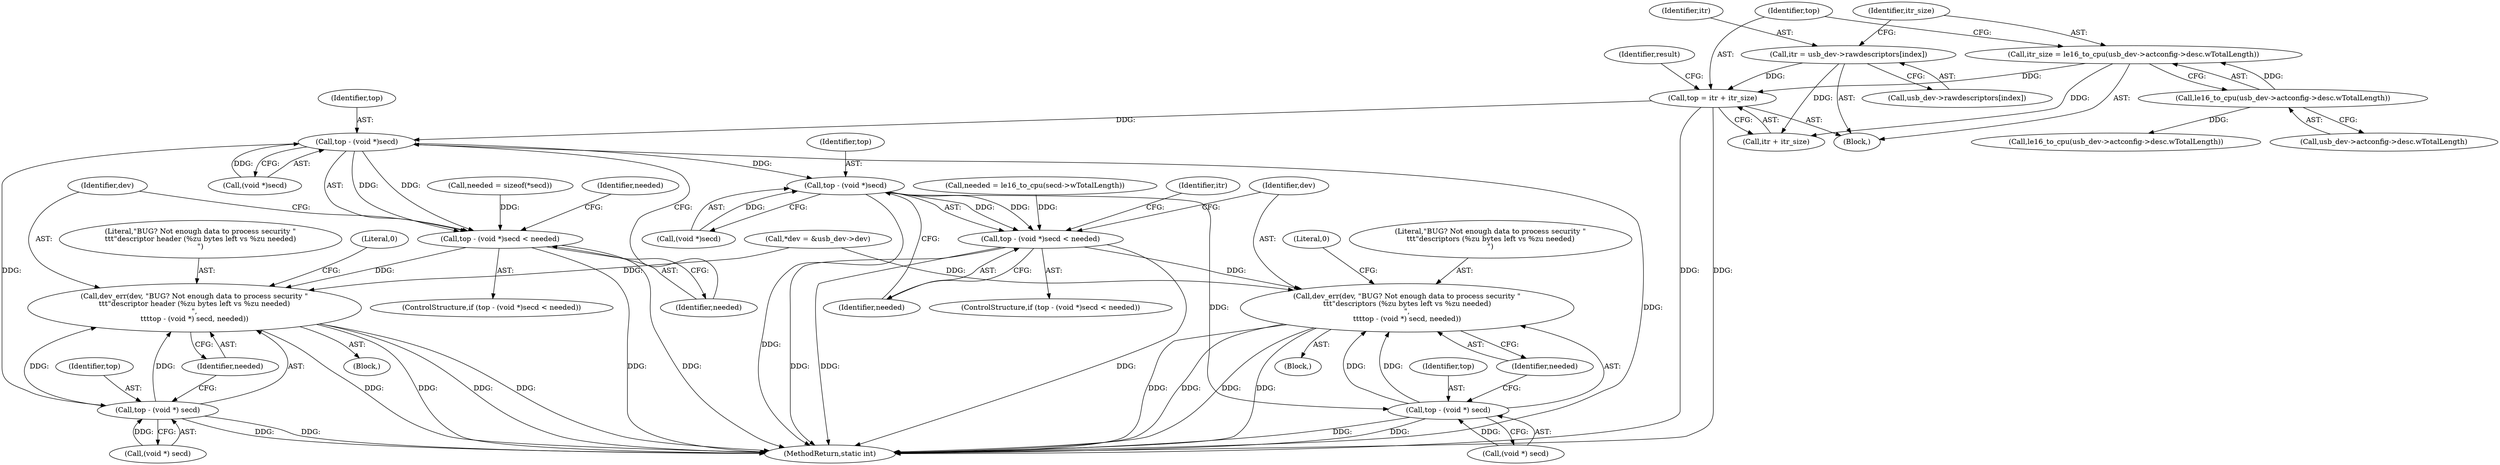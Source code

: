 digraph "0_linux_704620afc70cf47abb9d6a1a57f3825d2bca49cf_1@integer" {
"1000171" [label="(Call,top = itr + itr_size)"];
"1000154" [label="(Call,itr = usb_dev->rawdescriptors[index])"];
"1000161" [label="(Call,itr_size = le16_to_cpu(usb_dev->actconfig->desc.wTotalLength))"];
"1000163" [label="(Call,le16_to_cpu(usb_dev->actconfig->desc.wTotalLength))"];
"1000218" [label="(Call,top - (void *)secd)"];
"1000217" [label="(Call,top - (void *)secd < needed)"];
"1000225" [label="(Call,dev_err(dev, \"BUG? Not enough data to process security \"\n\t\t\t\"descriptor header (%zu bytes left vs %zu needed)\n\",\n\t\t\ttop - (void *) secd, needed))"];
"1000228" [label="(Call,top - (void *) secd)"];
"1000244" [label="(Call,top - (void *)secd)"];
"1000243" [label="(Call,top - (void *)secd < needed)"];
"1000251" [label="(Call,dev_err(dev, \"BUG? Not enough data to process security \"\n\t\t\t\"descriptors (%zu bytes left vs %zu needed)\n\",\n\t\t\ttop - (void *) secd, needed))"];
"1000254" [label="(Call,top - (void *) secd)"];
"1000242" [label="(ControlStructure,if (top - (void *)secd < needed))"];
"1000250" [label="(Block,)"];
"1000224" [label="(Block,)"];
"1000243" [label="(Call,top - (void *)secd < needed)"];
"1000220" [label="(Call,(void *)secd)"];
"1000246" [label="(Call,(void *)secd)"];
"1000177" [label="(Identifier,result)"];
"1000223" [label="(Identifier,needed)"];
"1000252" [label="(Identifier,dev)"];
"1000256" [label="(Call,(void *) secd)"];
"1000249" [label="(Identifier,needed)"];
"1000381" [label="(MethodReturn,static int)"];
"1000155" [label="(Identifier,itr)"];
"1000225" [label="(Call,dev_err(dev, \"BUG? Not enough data to process security \"\n\t\t\t\"descriptor header (%zu bytes left vs %zu needed)\n\",\n\t\t\ttop - (void *) secd, needed))"];
"1000171" [label="(Call,top = itr + itr_size)"];
"1000251" [label="(Call,dev_err(dev, \"BUG? Not enough data to process security \"\n\t\t\t\"descriptors (%zu bytes left vs %zu needed)\n\",\n\t\t\ttop - (void *) secd, needed))"];
"1000184" [label="(Call,le16_to_cpu(usb_dev->actconfig->desc.wTotalLength))"];
"1000161" [label="(Call,itr_size = le16_to_cpu(usb_dev->actconfig->desc.wTotalLength))"];
"1000156" [label="(Call,usb_dev->rawdescriptors[index])"];
"1000164" [label="(Call,usb_dev->actconfig->desc.wTotalLength)"];
"1000219" [label="(Identifier,top)"];
"1000216" [label="(ControlStructure,if (top - (void *)secd < needed))"];
"1000230" [label="(Call,(void *) secd)"];
"1000211" [label="(Call,needed = sizeof(*secd))"];
"1000245" [label="(Identifier,top)"];
"1000237" [label="(Identifier,needed)"];
"1000217" [label="(Call,top - (void *)secd < needed)"];
"1000229" [label="(Identifier,top)"];
"1000162" [label="(Identifier,itr_size)"];
"1000255" [label="(Identifier,top)"];
"1000163" [label="(Call,le16_to_cpu(usb_dev->actconfig->desc.wTotalLength))"];
"1000235" [label="(Literal,0)"];
"1000228" [label="(Call,top - (void *) secd)"];
"1000233" [label="(Identifier,needed)"];
"1000244" [label="(Call,top - (void *)secd)"];
"1000253" [label="(Literal,\"BUG? Not enough data to process security \"\n\t\t\t\"descriptors (%zu bytes left vs %zu needed)\n\")"];
"1000154" [label="(Call,itr = usb_dev->rawdescriptors[index])"];
"1000226" [label="(Identifier,dev)"];
"1000263" [label="(Identifier,itr)"];
"1000261" [label="(Literal,0)"];
"1000173" [label="(Call,itr + itr_size)"];
"1000218" [label="(Call,top - (void *)secd)"];
"1000105" [label="(Block,)"];
"1000259" [label="(Identifier,needed)"];
"1000172" [label="(Identifier,top)"];
"1000236" [label="(Call,needed = le16_to_cpu(secd->wTotalLength))"];
"1000123" [label="(Call,*dev = &usb_dev->dev)"];
"1000227" [label="(Literal,\"BUG? Not enough data to process security \"\n\t\t\t\"descriptor header (%zu bytes left vs %zu needed)\n\")"];
"1000254" [label="(Call,top - (void *) secd)"];
"1000171" -> "1000105"  [label="AST: "];
"1000171" -> "1000173"  [label="CFG: "];
"1000172" -> "1000171"  [label="AST: "];
"1000173" -> "1000171"  [label="AST: "];
"1000177" -> "1000171"  [label="CFG: "];
"1000171" -> "1000381"  [label="DDG: "];
"1000171" -> "1000381"  [label="DDG: "];
"1000154" -> "1000171"  [label="DDG: "];
"1000161" -> "1000171"  [label="DDG: "];
"1000171" -> "1000218"  [label="DDG: "];
"1000154" -> "1000105"  [label="AST: "];
"1000154" -> "1000156"  [label="CFG: "];
"1000155" -> "1000154"  [label="AST: "];
"1000156" -> "1000154"  [label="AST: "];
"1000162" -> "1000154"  [label="CFG: "];
"1000154" -> "1000173"  [label="DDG: "];
"1000161" -> "1000105"  [label="AST: "];
"1000161" -> "1000163"  [label="CFG: "];
"1000162" -> "1000161"  [label="AST: "];
"1000163" -> "1000161"  [label="AST: "];
"1000172" -> "1000161"  [label="CFG: "];
"1000163" -> "1000161"  [label="DDG: "];
"1000161" -> "1000173"  [label="DDG: "];
"1000163" -> "1000164"  [label="CFG: "];
"1000164" -> "1000163"  [label="AST: "];
"1000163" -> "1000184"  [label="DDG: "];
"1000218" -> "1000217"  [label="AST: "];
"1000218" -> "1000220"  [label="CFG: "];
"1000219" -> "1000218"  [label="AST: "];
"1000220" -> "1000218"  [label="AST: "];
"1000223" -> "1000218"  [label="CFG: "];
"1000218" -> "1000381"  [label="DDG: "];
"1000218" -> "1000217"  [label="DDG: "];
"1000218" -> "1000217"  [label="DDG: "];
"1000220" -> "1000218"  [label="DDG: "];
"1000218" -> "1000228"  [label="DDG: "];
"1000218" -> "1000244"  [label="DDG: "];
"1000217" -> "1000216"  [label="AST: "];
"1000217" -> "1000223"  [label="CFG: "];
"1000223" -> "1000217"  [label="AST: "];
"1000226" -> "1000217"  [label="CFG: "];
"1000237" -> "1000217"  [label="CFG: "];
"1000217" -> "1000381"  [label="DDG: "];
"1000217" -> "1000381"  [label="DDG: "];
"1000211" -> "1000217"  [label="DDG: "];
"1000217" -> "1000225"  [label="DDG: "];
"1000225" -> "1000224"  [label="AST: "];
"1000225" -> "1000233"  [label="CFG: "];
"1000226" -> "1000225"  [label="AST: "];
"1000227" -> "1000225"  [label="AST: "];
"1000228" -> "1000225"  [label="AST: "];
"1000233" -> "1000225"  [label="AST: "];
"1000235" -> "1000225"  [label="CFG: "];
"1000225" -> "1000381"  [label="DDG: "];
"1000225" -> "1000381"  [label="DDG: "];
"1000225" -> "1000381"  [label="DDG: "];
"1000225" -> "1000381"  [label="DDG: "];
"1000123" -> "1000225"  [label="DDG: "];
"1000228" -> "1000225"  [label="DDG: "];
"1000228" -> "1000225"  [label="DDG: "];
"1000228" -> "1000230"  [label="CFG: "];
"1000229" -> "1000228"  [label="AST: "];
"1000230" -> "1000228"  [label="AST: "];
"1000233" -> "1000228"  [label="CFG: "];
"1000228" -> "1000381"  [label="DDG: "];
"1000228" -> "1000381"  [label="DDG: "];
"1000230" -> "1000228"  [label="DDG: "];
"1000244" -> "1000243"  [label="AST: "];
"1000244" -> "1000246"  [label="CFG: "];
"1000245" -> "1000244"  [label="AST: "];
"1000246" -> "1000244"  [label="AST: "];
"1000249" -> "1000244"  [label="CFG: "];
"1000244" -> "1000381"  [label="DDG: "];
"1000244" -> "1000243"  [label="DDG: "];
"1000244" -> "1000243"  [label="DDG: "];
"1000246" -> "1000244"  [label="DDG: "];
"1000244" -> "1000254"  [label="DDG: "];
"1000243" -> "1000242"  [label="AST: "];
"1000243" -> "1000249"  [label="CFG: "];
"1000249" -> "1000243"  [label="AST: "];
"1000252" -> "1000243"  [label="CFG: "];
"1000263" -> "1000243"  [label="CFG: "];
"1000243" -> "1000381"  [label="DDG: "];
"1000243" -> "1000381"  [label="DDG: "];
"1000243" -> "1000381"  [label="DDG: "];
"1000236" -> "1000243"  [label="DDG: "];
"1000243" -> "1000251"  [label="DDG: "];
"1000251" -> "1000250"  [label="AST: "];
"1000251" -> "1000259"  [label="CFG: "];
"1000252" -> "1000251"  [label="AST: "];
"1000253" -> "1000251"  [label="AST: "];
"1000254" -> "1000251"  [label="AST: "];
"1000259" -> "1000251"  [label="AST: "];
"1000261" -> "1000251"  [label="CFG: "];
"1000251" -> "1000381"  [label="DDG: "];
"1000251" -> "1000381"  [label="DDG: "];
"1000251" -> "1000381"  [label="DDG: "];
"1000251" -> "1000381"  [label="DDG: "];
"1000123" -> "1000251"  [label="DDG: "];
"1000254" -> "1000251"  [label="DDG: "];
"1000254" -> "1000251"  [label="DDG: "];
"1000254" -> "1000256"  [label="CFG: "];
"1000255" -> "1000254"  [label="AST: "];
"1000256" -> "1000254"  [label="AST: "];
"1000259" -> "1000254"  [label="CFG: "];
"1000254" -> "1000381"  [label="DDG: "];
"1000254" -> "1000381"  [label="DDG: "];
"1000256" -> "1000254"  [label="DDG: "];
}
